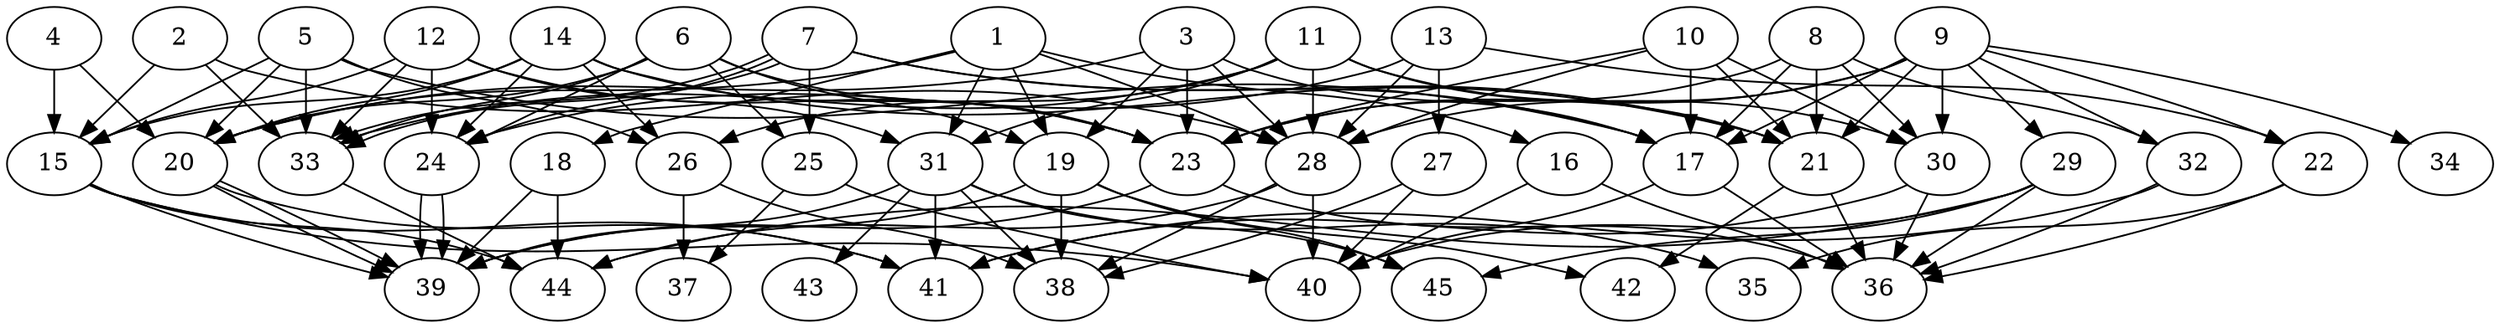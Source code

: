 // DAG automatically generated by daggen at Thu Oct  3 14:07:24 2019
// ./daggen --dot -n 45 --ccr 0.3 --fat 0.7 --regular 0.5 --density 0.5 --mindata 5242880 --maxdata 52428800 
digraph G {
  1 [size="166058667", alpha="0.06", expect_size="49817600"] 
  1 -> 16 [size ="49817600"]
  1 -> 18 [size ="49817600"]
  1 -> 19 [size ="49817600"]
  1 -> 20 [size ="49817600"]
  1 -> 28 [size ="49817600"]
  1 -> 31 [size ="49817600"]
  2 [size="20101120", alpha="0.04", expect_size="6030336"] 
  2 -> 15 [size ="6030336"]
  2 -> 28 [size ="6030336"]
  2 -> 33 [size ="6030336"]
  3 [size="83831467", alpha="0.13", expect_size="25149440"] 
  3 -> 17 [size ="25149440"]
  3 -> 19 [size ="25149440"]
  3 -> 20 [size ="25149440"]
  3 -> 23 [size ="25149440"]
  3 -> 28 [size ="25149440"]
  4 [size="133928960", alpha="0.01", expect_size="40178688"] 
  4 -> 15 [size ="40178688"]
  4 -> 20 [size ="40178688"]
  5 [size="90344107", alpha="0.08", expect_size="27103232"] 
  5 -> 15 [size ="27103232"]
  5 -> 17 [size ="27103232"]
  5 -> 20 [size ="27103232"]
  5 -> 26 [size ="27103232"]
  5 -> 33 [size ="27103232"]
  6 [size="140786347", alpha="0.17", expect_size="42235904"] 
  6 -> 19 [size ="42235904"]
  6 -> 20 [size ="42235904"]
  6 -> 23 [size ="42235904"]
  6 -> 24 [size ="42235904"]
  6 -> 25 [size ="42235904"]
  6 -> 33 [size ="42235904"]
  7 [size="166737920", alpha="0.17", expect_size="50021376"] 
  7 -> 17 [size ="50021376"]
  7 -> 21 [size ="50021376"]
  7 -> 24 [size ="50021376"]
  7 -> 25 [size ="50021376"]
  7 -> 33 [size ="50021376"]
  7 -> 33 [size ="50021376"]
  8 [size="31733760", alpha="0.06", expect_size="9520128"] 
  8 -> 17 [size ="9520128"]
  8 -> 21 [size ="9520128"]
  8 -> 23 [size ="9520128"]
  8 -> 30 [size ="9520128"]
  8 -> 32 [size ="9520128"]
  9 [size="153726293", alpha="0.04", expect_size="46117888"] 
  9 -> 17 [size ="46117888"]
  9 -> 21 [size ="46117888"]
  9 -> 22 [size ="46117888"]
  9 -> 23 [size ="46117888"]
  9 -> 28 [size ="46117888"]
  9 -> 29 [size ="46117888"]
  9 -> 30 [size ="46117888"]
  9 -> 32 [size ="46117888"]
  9 -> 34 [size ="46117888"]
  10 [size="85643947", alpha="0.04", expect_size="25693184"] 
  10 -> 17 [size ="25693184"]
  10 -> 21 [size ="25693184"]
  10 -> 23 [size ="25693184"]
  10 -> 28 [size ="25693184"]
  10 -> 30 [size ="25693184"]
  11 [size="71396693", alpha="0.08", expect_size="21419008"] 
  11 -> 21 [size ="21419008"]
  11 -> 26 [size ="21419008"]
  11 -> 28 [size ="21419008"]
  11 -> 30 [size ="21419008"]
  11 -> 31 [size ="21419008"]
  11 -> 33 [size ="21419008"]
  12 [size="122234880", alpha="0.12", expect_size="36670464"] 
  12 -> 15 [size ="36670464"]
  12 -> 23 [size ="36670464"]
  12 -> 24 [size ="36670464"]
  12 -> 31 [size ="36670464"]
  12 -> 33 [size ="36670464"]
  13 [size="152709120", alpha="0.14", expect_size="45812736"] 
  13 -> 22 [size ="45812736"]
  13 -> 24 [size ="45812736"]
  13 -> 27 [size ="45812736"]
  13 -> 28 [size ="45812736"]
  14 [size="95068160", alpha="0.19", expect_size="28520448"] 
  14 -> 15 [size ="28520448"]
  14 -> 20 [size ="28520448"]
  14 -> 21 [size ="28520448"]
  14 -> 23 [size ="28520448"]
  14 -> 24 [size ="28520448"]
  14 -> 26 [size ="28520448"]
  15 [size="102161067", alpha="0.16", expect_size="30648320"] 
  15 -> 39 [size ="30648320"]
  15 -> 40 [size ="30648320"]
  15 -> 41 [size ="30648320"]
  15 -> 44 [size ="30648320"]
  16 [size="168239787", alpha="0.08", expect_size="50471936"] 
  16 -> 36 [size ="50471936"]
  16 -> 40 [size ="50471936"]
  17 [size="146718720", alpha="0.05", expect_size="44015616"] 
  17 -> 36 [size ="44015616"]
  17 -> 40 [size ="44015616"]
  18 [size="122091520", alpha="0.12", expect_size="36627456"] 
  18 -> 39 [size ="36627456"]
  18 -> 44 [size ="36627456"]
  19 [size="169806507", alpha="0.05", expect_size="50941952"] 
  19 -> 38 [size ="50941952"]
  19 -> 39 [size ="50941952"]
  19 -> 42 [size ="50941952"]
  19 -> 45 [size ="50941952"]
  20 [size="46824107", alpha="0.09", expect_size="14047232"] 
  20 -> 39 [size ="14047232"]
  20 -> 39 [size ="14047232"]
  20 -> 41 [size ="14047232"]
  21 [size="75366400", alpha="0.12", expect_size="22609920"] 
  21 -> 36 [size ="22609920"]
  21 -> 42 [size ="22609920"]
  22 [size="140902400", alpha="0.15", expect_size="42270720"] 
  22 -> 35 [size ="42270720"]
  22 -> 36 [size ="42270720"]
  23 [size="77322240", alpha="0.07", expect_size="23196672"] 
  23 -> 36 [size ="23196672"]
  23 -> 39 [size ="23196672"]
  24 [size="28514987", alpha="0.13", expect_size="8554496"] 
  24 -> 39 [size ="8554496"]
  24 -> 39 [size ="8554496"]
  25 [size="18312533", alpha="0.08", expect_size="5493760"] 
  25 -> 37 [size ="5493760"]
  25 -> 40 [size ="5493760"]
  26 [size="146397867", alpha="0.20", expect_size="43919360"] 
  26 -> 37 [size ="43919360"]
  26 -> 38 [size ="43919360"]
  27 [size="53022720", alpha="0.10", expect_size="15906816"] 
  27 -> 38 [size ="15906816"]
  27 -> 40 [size ="15906816"]
  28 [size="91508053", alpha="0.02", expect_size="27452416"] 
  28 -> 38 [size ="27452416"]
  28 -> 40 [size ="27452416"]
  28 -> 44 [size ="27452416"]
  29 [size="32262827", alpha="0.11", expect_size="9678848"] 
  29 -> 36 [size ="9678848"]
  29 -> 40 [size ="9678848"]
  29 -> 44 [size ="9678848"]
  29 -> 45 [size ="9678848"]
  30 [size="75045547", alpha="0.09", expect_size="22513664"] 
  30 -> 36 [size ="22513664"]
  30 -> 41 [size ="22513664"]
  31 [size="147937280", alpha="0.14", expect_size="44381184"] 
  31 -> 35 [size ="44381184"]
  31 -> 38 [size ="44381184"]
  31 -> 39 [size ="44381184"]
  31 -> 41 [size ="44381184"]
  31 -> 43 [size ="44381184"]
  31 -> 45 [size ="44381184"]
  32 [size="84951040", alpha="0.12", expect_size="25485312"] 
  32 -> 36 [size ="25485312"]
  32 -> 41 [size ="25485312"]
  33 [size="45994667", alpha="0.08", expect_size="13798400"] 
  33 -> 44 [size ="13798400"]
  34 [size="97423360", alpha="0.13", expect_size="29227008"] 
  35 [size="41123840", alpha="0.09", expect_size="12337152"] 
  36 [size="107246933", alpha="0.04", expect_size="32174080"] 
  37 [size="104533333", alpha="0.16", expect_size="31360000"] 
  38 [size="24961707", alpha="0.01", expect_size="7488512"] 
  39 [size="40075947", alpha="0.05", expect_size="12022784"] 
  40 [size="128843093", alpha="0.13", expect_size="38652928"] 
  41 [size="44854613", alpha="0.09", expect_size="13456384"] 
  42 [size="156607147", alpha="0.20", expect_size="46982144"] 
  43 [size="97003520", alpha="0.19", expect_size="29101056"] 
  44 [size="158566400", alpha="0.19", expect_size="47569920"] 
  45 [size="104311467", alpha="0.19", expect_size="31293440"] 
}
